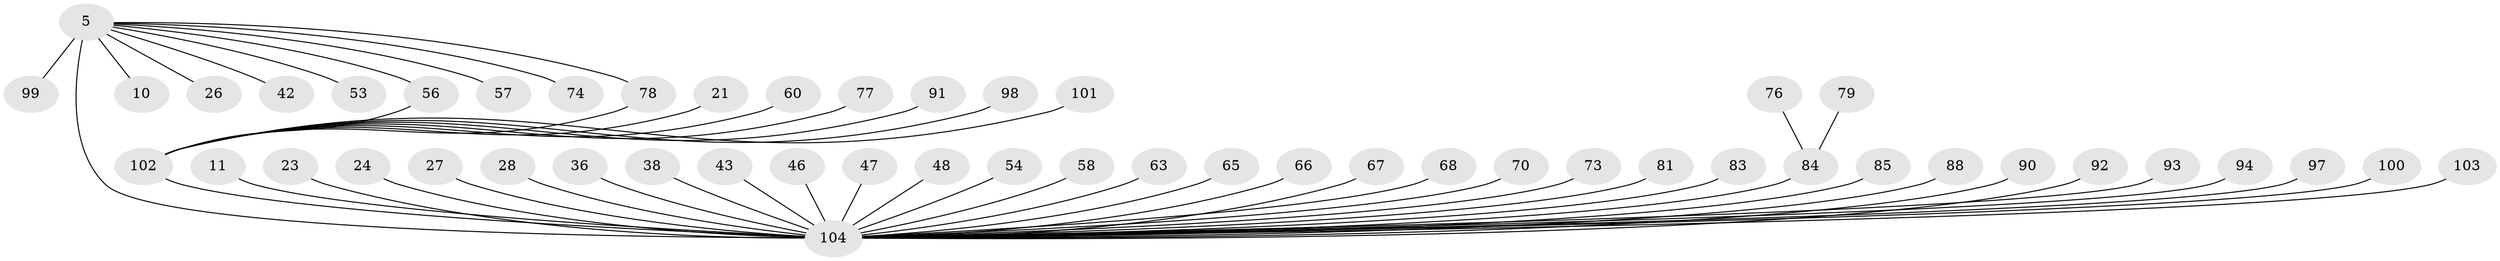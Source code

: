 // original degree distribution, {3: 0.08653846153846154, 4: 0.07692307692307693, 13: 0.009615384615384616, 2: 0.23076923076923078, 9: 0.028846153846153848, 6: 0.009615384615384616, 19: 0.009615384615384616, 1: 0.5, 8: 0.019230769230769232, 5: 0.009615384615384616, 10: 0.009615384615384616, 7: 0.009615384615384616}
// Generated by graph-tools (version 1.1) at 2025/48/03/09/25 04:48:53]
// undirected, 52 vertices, 53 edges
graph export_dot {
graph [start="1"]
  node [color=gray90,style=filled];
  5 [super="+3"];
  10;
  11;
  21;
  23;
  24;
  26;
  27;
  28;
  36;
  38 [super="+32"];
  42;
  43;
  46;
  47;
  48;
  53;
  54;
  56 [super="+9"];
  57 [super="+49"];
  58;
  60;
  63;
  65;
  66;
  67 [super="+12"];
  68;
  70;
  73 [super="+72"];
  74 [super="+15"];
  76;
  77;
  78;
  79;
  81;
  83;
  84 [super="+80+14+30+45+55+75"];
  85;
  88 [super="+86"];
  90;
  91;
  92;
  93;
  94;
  97;
  98;
  99;
  100;
  101;
  102 [super="+59+96+95"];
  103 [super="+89"];
  104 [super="+39+50+69+17+62+71+8"];
  5 -- 10;
  5 -- 99;
  5 -- 42;
  5 -- 78;
  5 -- 53;
  5 -- 57 [weight=2];
  5 -- 26;
  5 -- 56;
  5 -- 74;
  5 -- 104 [weight=10];
  11 -- 104;
  21 -- 102;
  23 -- 104;
  24 -- 104;
  27 -- 104;
  28 -- 104;
  36 -- 104;
  38 -- 104;
  43 -- 104;
  46 -- 104;
  47 -- 104;
  48 -- 104;
  54 -- 104;
  56 -- 102;
  58 -- 104;
  60 -- 102;
  63 -- 104;
  65 -- 104;
  66 -- 104;
  67 -- 104;
  68 -- 104;
  70 -- 104;
  73 -- 104 [weight=2];
  76 -- 84;
  77 -- 102;
  78 -- 102;
  79 -- 84;
  81 -- 104;
  83 -- 104 [weight=2];
  84 -- 104 [weight=3];
  85 -- 104;
  88 -- 104;
  90 -- 104;
  91 -- 102;
  92 -- 104;
  93 -- 104;
  94 -- 104;
  97 -- 104;
  98 -- 102 [weight=2];
  100 -- 104;
  101 -- 102;
  102 -- 104 [weight=9];
  103 -- 104 [weight=2];
}

